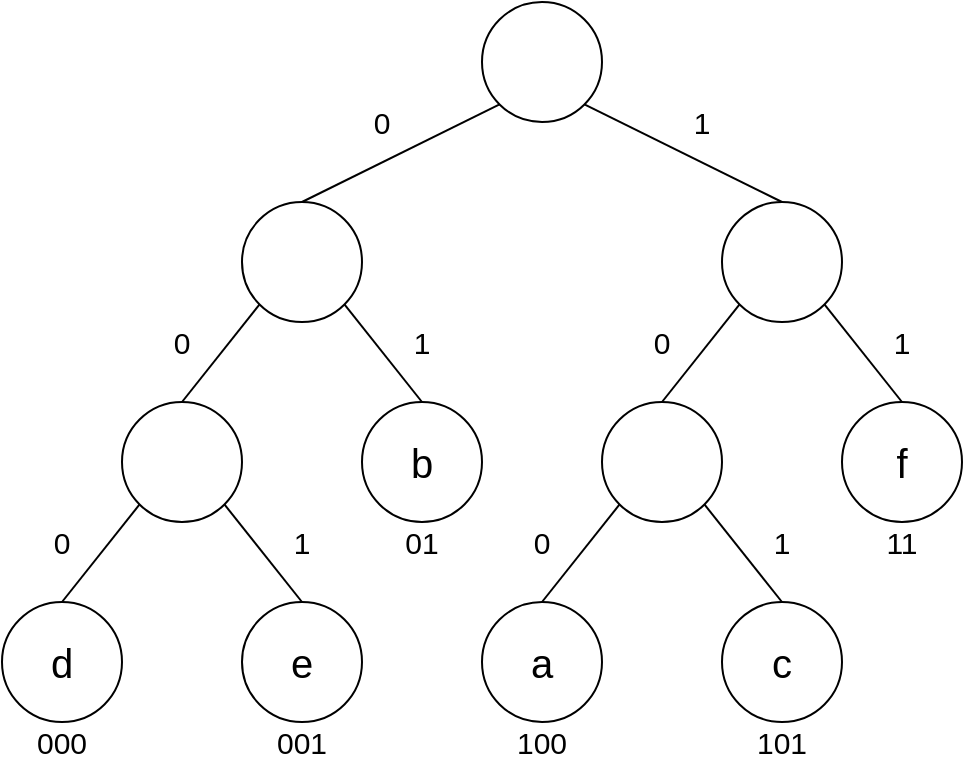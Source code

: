 <mxfile version="20.6.0" type="device"><diagram id="Y-uapxf91R-qB0D4k8d9" name="ページ1"><mxGraphModel dx="852" dy="309" grid="1" gridSize="10" guides="1" tooltips="1" connect="1" arrows="1" fold="1" page="1" pageScale="1" pageWidth="1169" pageHeight="827" math="0" shadow="0"><root><mxCell id="0"/><mxCell id="1" parent="0"/><mxCell id="_e98vY_LKBtYL3cLuxC4-2" value="" style="ellipse;whiteSpace=wrap;html=1;aspect=fixed;" parent="1" vertex="1"><mxGeometry x="430" y="270" width="60" height="60" as="geometry"/></mxCell><mxCell id="_e98vY_LKBtYL3cLuxC4-5" value="&lt;font style=&quot;font-size: 20px;&quot;&gt;c&lt;/font&gt;" style="ellipse;whiteSpace=wrap;html=1;aspect=fixed;" parent="1" vertex="1"><mxGeometry x="490" y="370" width="60" height="60" as="geometry"/></mxCell><mxCell id="_e98vY_LKBtYL3cLuxC4-12" value="&lt;font style=&quot;font-size: 20px;&quot;&gt;a&lt;/font&gt;" style="ellipse;whiteSpace=wrap;html=1;aspect=fixed;" parent="1" vertex="1"><mxGeometry x="370" y="370" width="60" height="60" as="geometry"/></mxCell><mxCell id="_e98vY_LKBtYL3cLuxC4-16" value="" style="endArrow=none;html=1;rounded=0;fontSize=20;entryX=0.5;entryY=0;entryDx=0;entryDy=0;exitX=1;exitY=1;exitDx=0;exitDy=0;" parent="1" source="_e98vY_LKBtYL3cLuxC4-2" target="_e98vY_LKBtYL3cLuxC4-5" edge="1"><mxGeometry width="50" height="50" relative="1" as="geometry"><mxPoint x="460" y="340" as="sourcePoint"/><mxPoint x="360" y="260" as="targetPoint"/></mxGeometry></mxCell><mxCell id="_e98vY_LKBtYL3cLuxC4-17" value="" style="endArrow=none;html=1;rounded=0;fontSize=20;entryX=0.5;entryY=0;entryDx=0;entryDy=0;exitX=0;exitY=1;exitDx=0;exitDy=0;" parent="1" source="_e98vY_LKBtYL3cLuxC4-2" target="_e98vY_LKBtYL3cLuxC4-12" edge="1"><mxGeometry width="50" height="50" relative="1" as="geometry"><mxPoint x="470" y="340" as="sourcePoint"/><mxPoint x="530" y="380" as="targetPoint"/></mxGeometry></mxCell><mxCell id="IGqGNUEVU1HaNOdeUPLt-1" value="" style="ellipse;whiteSpace=wrap;html=1;aspect=fixed;" parent="1" vertex="1"><mxGeometry x="190" y="270" width="60" height="60" as="geometry"/></mxCell><mxCell id="IGqGNUEVU1HaNOdeUPLt-2" value="&lt;font style=&quot;font-size: 20px;&quot;&gt;e&lt;/font&gt;" style="ellipse;whiteSpace=wrap;html=1;aspect=fixed;" parent="1" vertex="1"><mxGeometry x="250" y="370" width="60" height="60" as="geometry"/></mxCell><mxCell id="IGqGNUEVU1HaNOdeUPLt-4" value="" style="endArrow=none;html=1;rounded=0;fontSize=20;entryX=0.5;entryY=0;entryDx=0;entryDy=0;exitX=1;exitY=1;exitDx=0;exitDy=0;" parent="1" source="IGqGNUEVU1HaNOdeUPLt-1" target="IGqGNUEVU1HaNOdeUPLt-2" edge="1"><mxGeometry width="50" height="50" relative="1" as="geometry"><mxPoint x="220" y="340" as="sourcePoint"/><mxPoint x="120" y="260" as="targetPoint"/></mxGeometry></mxCell><mxCell id="IGqGNUEVU1HaNOdeUPLt-5" value="" style="endArrow=none;html=1;rounded=0;fontSize=20;entryX=0.5;entryY=0;entryDx=0;entryDy=0;exitX=0;exitY=1;exitDx=0;exitDy=0;" parent="1" source="IGqGNUEVU1HaNOdeUPLt-1" edge="1"><mxGeometry width="50" height="50" relative="1" as="geometry"><mxPoint x="230" y="340" as="sourcePoint"/><mxPoint x="160.0" y="370" as="targetPoint"/></mxGeometry></mxCell><mxCell id="KWVYbHAQy7LD2qGAbjSq-1" value="&lt;font style=&quot;font-size: 20px;&quot;&gt;b&lt;/font&gt;" style="ellipse;whiteSpace=wrap;html=1;aspect=fixed;" parent="1" vertex="1"><mxGeometry x="310" y="270" width="60" height="60" as="geometry"/></mxCell><mxCell id="KWVYbHAQy7LD2qGAbjSq-3" value="" style="ellipse;whiteSpace=wrap;html=1;aspect=fixed;" parent="1" vertex="1"><mxGeometry x="250" y="170" width="60" height="60" as="geometry"/></mxCell><mxCell id="KWVYbHAQy7LD2qGAbjSq-6" value="" style="endArrow=none;html=1;rounded=0;entryX=0.5;entryY=0;entryDx=0;entryDy=0;exitX=1;exitY=1;exitDx=0;exitDy=0;" parent="1" source="KWVYbHAQy7LD2qGAbjSq-3" target="KWVYbHAQy7LD2qGAbjSq-1" edge="1"><mxGeometry width="50" height="50" relative="1" as="geometry"><mxPoint x="230" y="280" as="sourcePoint"/><mxPoint x="268.787" y="231.213" as="targetPoint"/></mxGeometry></mxCell><mxCell id="KWVYbHAQy7LD2qGAbjSq-7" value="&lt;font style=&quot;font-size: 20px;&quot;&gt;f&lt;/font&gt;" style="ellipse;whiteSpace=wrap;html=1;aspect=fixed;" parent="1" vertex="1"><mxGeometry x="550" y="270" width="60" height="60" as="geometry"/></mxCell><mxCell id="KWVYbHAQy7LD2qGAbjSq-9" value="" style="ellipse;whiteSpace=wrap;html=1;aspect=fixed;" parent="1" vertex="1"><mxGeometry x="490" y="170" width="60" height="60" as="geometry"/></mxCell><mxCell id="KWVYbHAQy7LD2qGAbjSq-11" value="" style="endArrow=none;html=1;rounded=0;entryX=0;entryY=1;entryDx=0;entryDy=0;exitX=0.5;exitY=0;exitDx=0;exitDy=0;" parent="1" target="KWVYbHAQy7LD2qGAbjSq-9" edge="1"><mxGeometry width="50" height="50" relative="1" as="geometry"><mxPoint x="460" y="270" as="sourcePoint"/><mxPoint x="460" y="215" as="targetPoint"/></mxGeometry></mxCell><mxCell id="KWVYbHAQy7LD2qGAbjSq-12" value="" style="endArrow=none;html=1;rounded=0;entryX=0.5;entryY=0;entryDx=0;entryDy=0;exitX=1;exitY=1;exitDx=0;exitDy=0;" parent="1" source="KWVYbHAQy7LD2qGAbjSq-9" target="KWVYbHAQy7LD2qGAbjSq-7" edge="1"><mxGeometry width="50" height="50" relative="1" as="geometry"><mxPoint x="470" y="280" as="sourcePoint"/><mxPoint x="508.787" y="231.213" as="targetPoint"/></mxGeometry></mxCell><mxCell id="KWVYbHAQy7LD2qGAbjSq-14" value="" style="ellipse;whiteSpace=wrap;html=1;aspect=fixed;" parent="1" vertex="1"><mxGeometry x="370" y="70" width="60" height="60" as="geometry"/></mxCell><mxCell id="KWVYbHAQy7LD2qGAbjSq-17" value="" style="endArrow=none;html=1;rounded=0;entryX=0;entryY=1;entryDx=0;entryDy=0;exitX=0.5;exitY=0;exitDx=0;exitDy=0;" parent="1" source="KWVYbHAQy7LD2qGAbjSq-3" target="KWVYbHAQy7LD2qGAbjSq-14" edge="1"><mxGeometry width="50" height="50" relative="1" as="geometry"><mxPoint x="390" y="230" as="sourcePoint"/><mxPoint x="440" y="180" as="targetPoint"/></mxGeometry></mxCell><mxCell id="KWVYbHAQy7LD2qGAbjSq-18" value="" style="endArrow=none;html=1;rounded=0;entryX=1;entryY=1;entryDx=0;entryDy=0;exitX=0.5;exitY=0;exitDx=0;exitDy=0;" parent="1" source="KWVYbHAQy7LD2qGAbjSq-9" target="KWVYbHAQy7LD2qGAbjSq-14" edge="1"><mxGeometry width="50" height="50" relative="1" as="geometry"><mxPoint x="290" y="180" as="sourcePoint"/><mxPoint x="388.787" y="131.213" as="targetPoint"/></mxGeometry></mxCell><mxCell id="RXsOrMjQ1Pj7mVOoodWh-2" value="&lt;font style=&quot;font-size: 15px;&quot;&gt;0&lt;/font&gt;" style="text;html=1;strokeColor=none;fillColor=none;align=center;verticalAlign=middle;whiteSpace=wrap;rounded=0;fontSize=11;" vertex="1" parent="1"><mxGeometry x="300" y="120" width="40" height="20" as="geometry"/></mxCell><mxCell id="RXsOrMjQ1Pj7mVOoodWh-4" value="&lt;font style=&quot;font-size: 15px;&quot;&gt;1&lt;/font&gt;" style="text;html=1;strokeColor=none;fillColor=none;align=center;verticalAlign=middle;whiteSpace=wrap;rounded=0;fontSize=11;" vertex="1" parent="1"><mxGeometry x="460" y="120" width="40" height="20" as="geometry"/></mxCell><mxCell id="RXsOrMjQ1Pj7mVOoodWh-5" value="&lt;font style=&quot;font-size: 15px;&quot;&gt;0&lt;/font&gt;" style="text;html=1;strokeColor=none;fillColor=none;align=center;verticalAlign=middle;whiteSpace=wrap;rounded=0;fontSize=11;" vertex="1" parent="1"><mxGeometry x="200" y="230" width="40" height="20" as="geometry"/></mxCell><mxCell id="RXsOrMjQ1Pj7mVOoodWh-9" value="" style="endArrow=none;html=1;rounded=0;entryX=0;entryY=1;entryDx=0;entryDy=0;exitX=0.5;exitY=0;exitDx=0;exitDy=0;" edge="1" parent="1" source="IGqGNUEVU1HaNOdeUPLt-1" target="KWVYbHAQy7LD2qGAbjSq-3"><mxGeometry width="50" height="50" relative="1" as="geometry"><mxPoint x="220" y="270" as="sourcePoint"/><mxPoint x="258.787" y="221.213" as="targetPoint"/></mxGeometry></mxCell><mxCell id="RXsOrMjQ1Pj7mVOoodWh-11" value="&lt;font style=&quot;font-size: 15px;&quot;&gt;0&lt;/font&gt;" style="text;html=1;strokeColor=none;fillColor=none;align=center;verticalAlign=middle;whiteSpace=wrap;rounded=0;fontSize=11;" vertex="1" parent="1"><mxGeometry x="440" y="230" width="40" height="20" as="geometry"/></mxCell><mxCell id="RXsOrMjQ1Pj7mVOoodWh-12" value="&lt;font style=&quot;font-size: 15px;&quot;&gt;1&lt;/font&gt;" style="text;html=1;strokeColor=none;fillColor=none;align=center;verticalAlign=middle;whiteSpace=wrap;rounded=0;fontSize=11;" vertex="1" parent="1"><mxGeometry x="320" y="230" width="40" height="20" as="geometry"/></mxCell><mxCell id="RXsOrMjQ1Pj7mVOoodWh-14" value="&lt;font style=&quot;font-size: 15px;&quot;&gt;1&lt;/font&gt;" style="text;html=1;strokeColor=none;fillColor=none;align=center;verticalAlign=middle;whiteSpace=wrap;rounded=0;fontSize=11;" vertex="1" parent="1"><mxGeometry x="560" y="230" width="40" height="20" as="geometry"/></mxCell><mxCell id="RXsOrMjQ1Pj7mVOoodWh-20" value="&lt;font style=&quot;font-size: 15px;&quot;&gt;1&lt;/font&gt;" style="text;html=1;strokeColor=none;fillColor=none;align=center;verticalAlign=middle;whiteSpace=wrap;rounded=0;fontSize=11;" vertex="1" parent="1"><mxGeometry x="500" y="330" width="40" height="20" as="geometry"/></mxCell><mxCell id="RXsOrMjQ1Pj7mVOoodWh-21" value="&lt;font style=&quot;font-size: 15px;&quot;&gt;0&lt;/font&gt;" style="text;html=1;strokeColor=none;fillColor=none;align=center;verticalAlign=middle;whiteSpace=wrap;rounded=0;fontSize=11;" vertex="1" parent="1"><mxGeometry x="380" y="330" width="40" height="20" as="geometry"/></mxCell><mxCell id="RXsOrMjQ1Pj7mVOoodWh-22" value="&lt;font style=&quot;font-size: 15px;&quot;&gt;0&lt;/font&gt;" style="text;html=1;strokeColor=none;fillColor=none;align=center;verticalAlign=middle;whiteSpace=wrap;rounded=0;fontSize=11;" vertex="1" parent="1"><mxGeometry x="140" y="330" width="40" height="20" as="geometry"/></mxCell><mxCell id="RXsOrMjQ1Pj7mVOoodWh-23" value="&lt;font style=&quot;font-size: 15px;&quot;&gt;1&lt;/font&gt;" style="text;html=1;strokeColor=none;fillColor=none;align=center;verticalAlign=middle;whiteSpace=wrap;rounded=0;fontSize=11;" vertex="1" parent="1"><mxGeometry x="260" y="330" width="40" height="20" as="geometry"/></mxCell><mxCell id="RXsOrMjQ1Pj7mVOoodWh-24" value="&lt;font style=&quot;font-size: 20px;&quot;&gt;d&lt;/font&gt;" style="ellipse;whiteSpace=wrap;html=1;aspect=fixed;" vertex="1" parent="1"><mxGeometry x="130" y="370" width="60" height="60" as="geometry"/></mxCell><mxCell id="RXsOrMjQ1Pj7mVOoodWh-25" value="&lt;font style=&quot;font-size: 15px;&quot;&gt;000&lt;/font&gt;" style="text;html=1;strokeColor=none;fillColor=none;align=center;verticalAlign=middle;whiteSpace=wrap;rounded=0;fontSize=11;" vertex="1" parent="1"><mxGeometry x="140" y="430" width="40" height="20" as="geometry"/></mxCell><mxCell id="RXsOrMjQ1Pj7mVOoodWh-26" value="&lt;font style=&quot;font-size: 15px;&quot;&gt;001&lt;/font&gt;" style="text;html=1;strokeColor=none;fillColor=none;align=center;verticalAlign=middle;whiteSpace=wrap;rounded=0;fontSize=11;" vertex="1" parent="1"><mxGeometry x="260" y="430" width="40" height="20" as="geometry"/></mxCell><mxCell id="RXsOrMjQ1Pj7mVOoodWh-27" value="&lt;font style=&quot;font-size: 15px;&quot;&gt;100&lt;/font&gt;" style="text;html=1;strokeColor=none;fillColor=none;align=center;verticalAlign=middle;whiteSpace=wrap;rounded=0;fontSize=11;" vertex="1" parent="1"><mxGeometry x="380" y="430" width="40" height="20" as="geometry"/></mxCell><mxCell id="RXsOrMjQ1Pj7mVOoodWh-28" value="&lt;font style=&quot;font-size: 15px;&quot;&gt;101&lt;/font&gt;" style="text;html=1;strokeColor=none;fillColor=none;align=center;verticalAlign=middle;whiteSpace=wrap;rounded=0;fontSize=11;" vertex="1" parent="1"><mxGeometry x="500" y="430" width="40" height="20" as="geometry"/></mxCell><mxCell id="RXsOrMjQ1Pj7mVOoodWh-29" value="&lt;font style=&quot;font-size: 15px;&quot;&gt;11&lt;/font&gt;" style="text;html=1;strokeColor=none;fillColor=none;align=center;verticalAlign=middle;whiteSpace=wrap;rounded=0;fontSize=11;" vertex="1" parent="1"><mxGeometry x="560" y="330" width="40" height="20" as="geometry"/></mxCell><mxCell id="RXsOrMjQ1Pj7mVOoodWh-30" value="&lt;font style=&quot;font-size: 15px;&quot;&gt;01&lt;/font&gt;" style="text;html=1;strokeColor=none;fillColor=none;align=center;verticalAlign=middle;whiteSpace=wrap;rounded=0;fontSize=11;" vertex="1" parent="1"><mxGeometry x="320" y="330" width="40" height="20" as="geometry"/></mxCell></root></mxGraphModel></diagram></mxfile>
